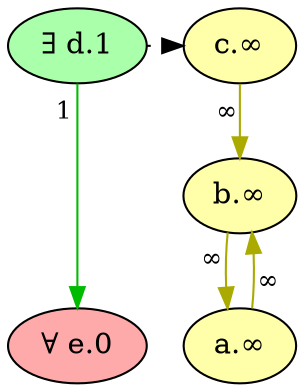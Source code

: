 digraph {
    // Node defaults can be set here if needed
    "e" [style="filled" fillcolor="#FFAAAA" label="∀ e.0" fontsize=14]
    "d" [style="filled" fillcolor="#AAFFAA" label="∃ d.1" fontsize=14]
    "b" [style="filled" fillcolor="#FFFFAA" label="b.∞" fontsize=14]
    "a" [style="filled" fillcolor="#FFFFAA" label="a.∞" fontsize=14]
    "c" [style="filled" fillcolor="#FFFFAA" label="c.∞" fontsize=14]
    edge[labeldistance=1.5 fontsize=12]
    "b" -> "a" [color="#AAAA00" style="solid" dir="forward" taillabel="∞" ]
    "a" -> "b" [color="#AAAA00" style="solid" dir="forward" taillabel="∞" ]
    "c" -> "b" [color="#AAAA00" style="solid" dir="forward" taillabel="∞" ]
    "d" -> "c" [color="black" style="dotted" dir="forward" taillabel="" constraint=false]
    "d" -> "e" [color="#00BB00" style="solid" dir="forward" taillabel="1" ]
    {rank = max e}
    {rank = min d}
}